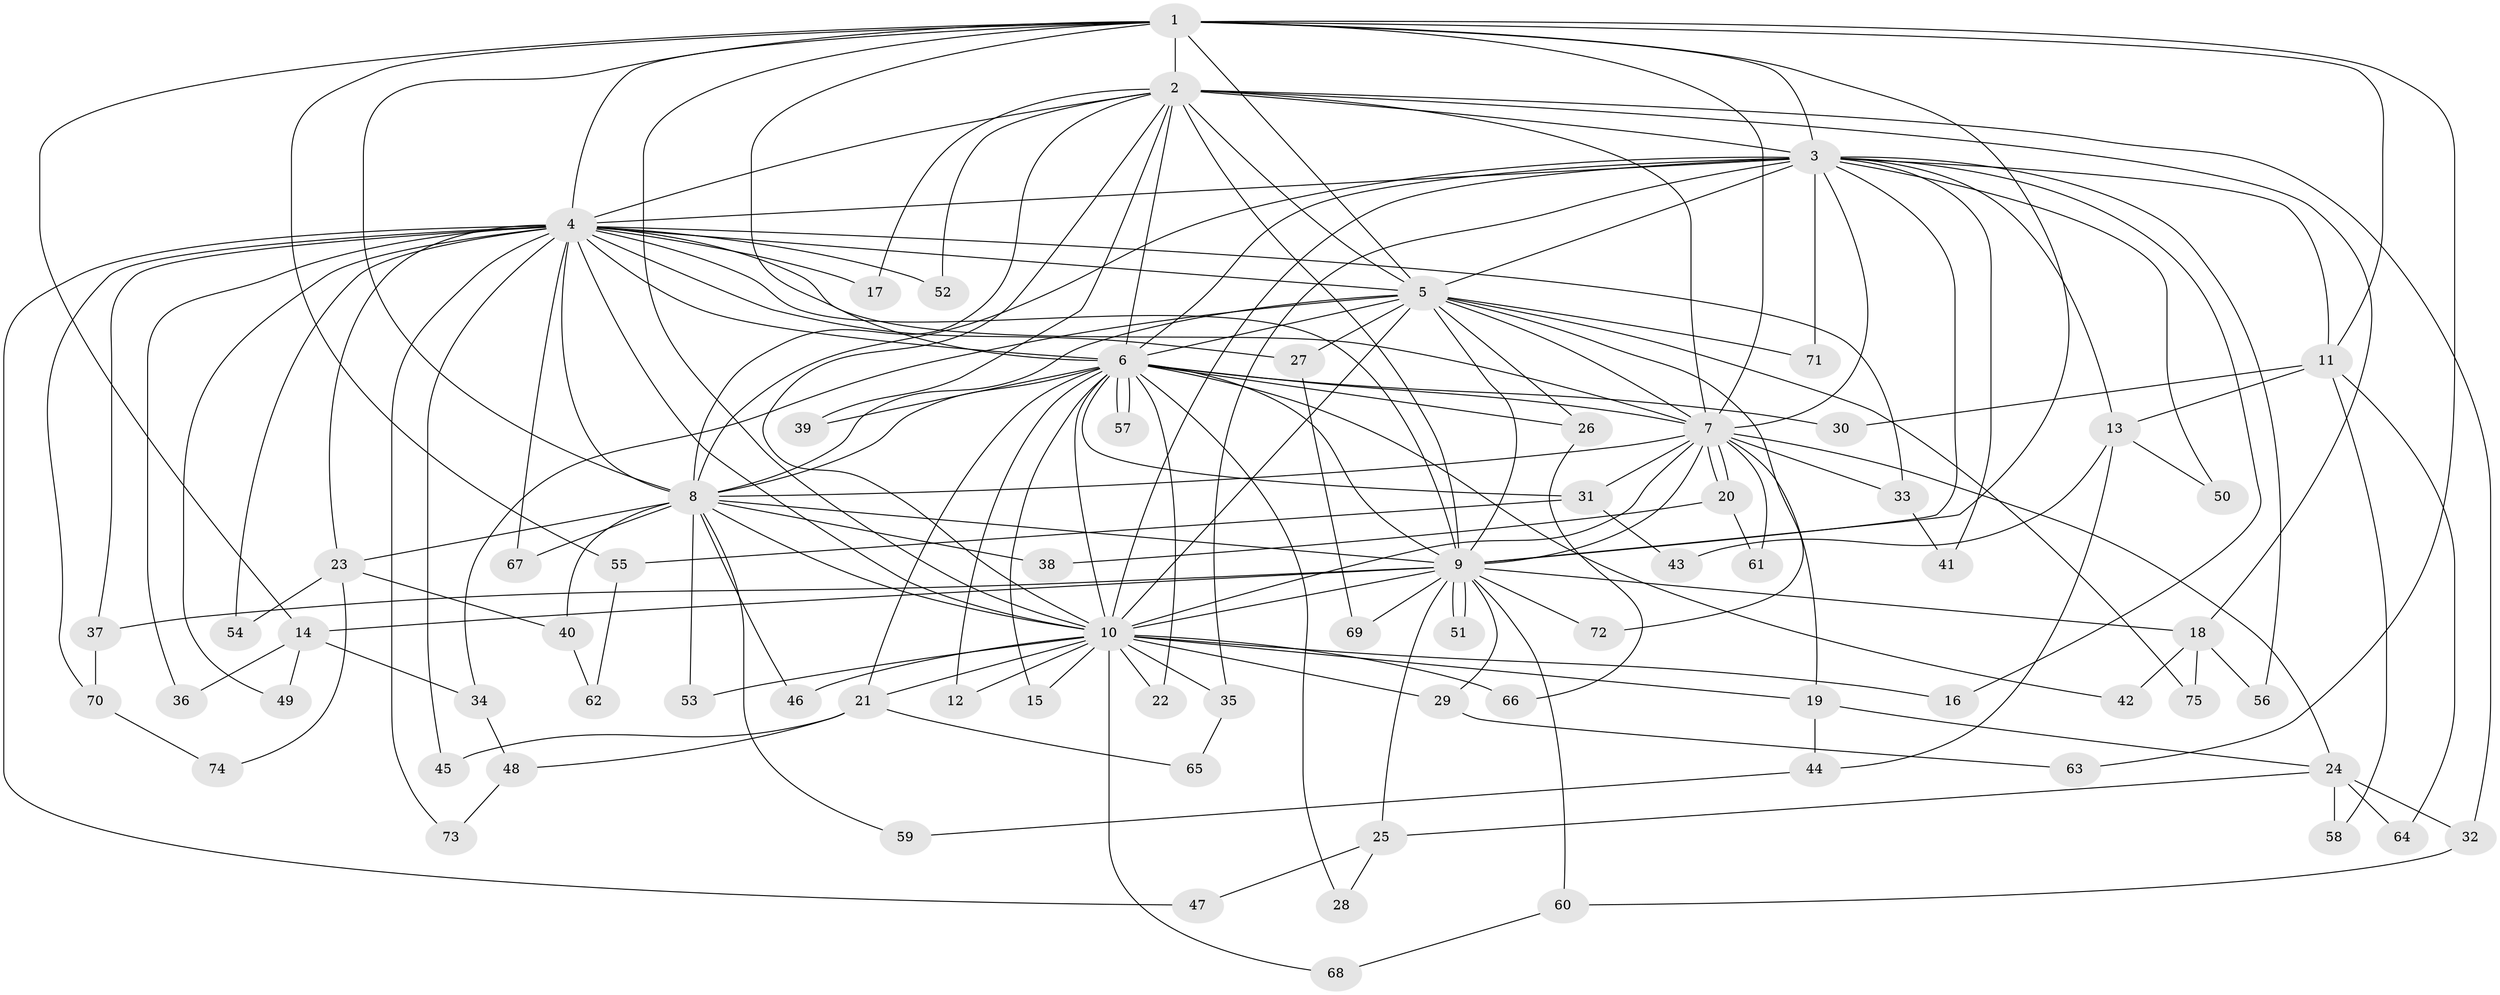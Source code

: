 // Generated by graph-tools (version 1.1) at 2025/44/03/09/25 04:44:38]
// undirected, 75 vertices, 175 edges
graph export_dot {
graph [start="1"]
  node [color=gray90,style=filled];
  1;
  2;
  3;
  4;
  5;
  6;
  7;
  8;
  9;
  10;
  11;
  12;
  13;
  14;
  15;
  16;
  17;
  18;
  19;
  20;
  21;
  22;
  23;
  24;
  25;
  26;
  27;
  28;
  29;
  30;
  31;
  32;
  33;
  34;
  35;
  36;
  37;
  38;
  39;
  40;
  41;
  42;
  43;
  44;
  45;
  46;
  47;
  48;
  49;
  50;
  51;
  52;
  53;
  54;
  55;
  56;
  57;
  58;
  59;
  60;
  61;
  62;
  63;
  64;
  65;
  66;
  67;
  68;
  69;
  70;
  71;
  72;
  73;
  74;
  75;
  1 -- 2;
  1 -- 3;
  1 -- 4;
  1 -- 5;
  1 -- 6;
  1 -- 7;
  1 -- 8;
  1 -- 9;
  1 -- 10;
  1 -- 11;
  1 -- 14;
  1 -- 55;
  1 -- 63;
  2 -- 3;
  2 -- 4;
  2 -- 5;
  2 -- 6;
  2 -- 7;
  2 -- 8;
  2 -- 9;
  2 -- 10;
  2 -- 17;
  2 -- 18;
  2 -- 32;
  2 -- 39;
  2 -- 52;
  3 -- 4;
  3 -- 5;
  3 -- 6;
  3 -- 7;
  3 -- 8;
  3 -- 9;
  3 -- 10;
  3 -- 11;
  3 -- 13;
  3 -- 16;
  3 -- 35;
  3 -- 41;
  3 -- 50;
  3 -- 56;
  3 -- 71;
  4 -- 5;
  4 -- 6;
  4 -- 7;
  4 -- 8;
  4 -- 9;
  4 -- 10;
  4 -- 17;
  4 -- 23;
  4 -- 27;
  4 -- 33;
  4 -- 36;
  4 -- 37;
  4 -- 45;
  4 -- 47;
  4 -- 49;
  4 -- 52;
  4 -- 54;
  4 -- 67;
  4 -- 70;
  4 -- 73;
  5 -- 6;
  5 -- 7;
  5 -- 8;
  5 -- 9;
  5 -- 10;
  5 -- 26;
  5 -- 27;
  5 -- 34;
  5 -- 71;
  5 -- 72;
  5 -- 75;
  6 -- 7;
  6 -- 8;
  6 -- 9;
  6 -- 10;
  6 -- 12;
  6 -- 15;
  6 -- 21;
  6 -- 22;
  6 -- 26;
  6 -- 28;
  6 -- 30;
  6 -- 31;
  6 -- 39;
  6 -- 42;
  6 -- 57;
  6 -- 57;
  7 -- 8;
  7 -- 9;
  7 -- 10;
  7 -- 19;
  7 -- 20;
  7 -- 20;
  7 -- 24;
  7 -- 31;
  7 -- 33;
  7 -- 61;
  8 -- 9;
  8 -- 10;
  8 -- 23;
  8 -- 38;
  8 -- 40;
  8 -- 46;
  8 -- 53;
  8 -- 59;
  8 -- 67;
  9 -- 10;
  9 -- 14;
  9 -- 18;
  9 -- 25;
  9 -- 29;
  9 -- 37;
  9 -- 51;
  9 -- 51;
  9 -- 60;
  9 -- 69;
  9 -- 72;
  10 -- 12;
  10 -- 15;
  10 -- 16;
  10 -- 19;
  10 -- 21;
  10 -- 22;
  10 -- 29;
  10 -- 35;
  10 -- 46;
  10 -- 53;
  10 -- 66;
  10 -- 68;
  11 -- 13;
  11 -- 30;
  11 -- 58;
  11 -- 64;
  13 -- 43;
  13 -- 44;
  13 -- 50;
  14 -- 34;
  14 -- 36;
  14 -- 49;
  18 -- 42;
  18 -- 56;
  18 -- 75;
  19 -- 24;
  19 -- 44;
  20 -- 38;
  20 -- 61;
  21 -- 45;
  21 -- 48;
  21 -- 65;
  23 -- 40;
  23 -- 54;
  23 -- 74;
  24 -- 25;
  24 -- 32;
  24 -- 58;
  24 -- 64;
  25 -- 28;
  25 -- 47;
  26 -- 66;
  27 -- 69;
  29 -- 63;
  31 -- 43;
  31 -- 55;
  32 -- 60;
  33 -- 41;
  34 -- 48;
  35 -- 65;
  37 -- 70;
  40 -- 62;
  44 -- 59;
  48 -- 73;
  55 -- 62;
  60 -- 68;
  70 -- 74;
}

